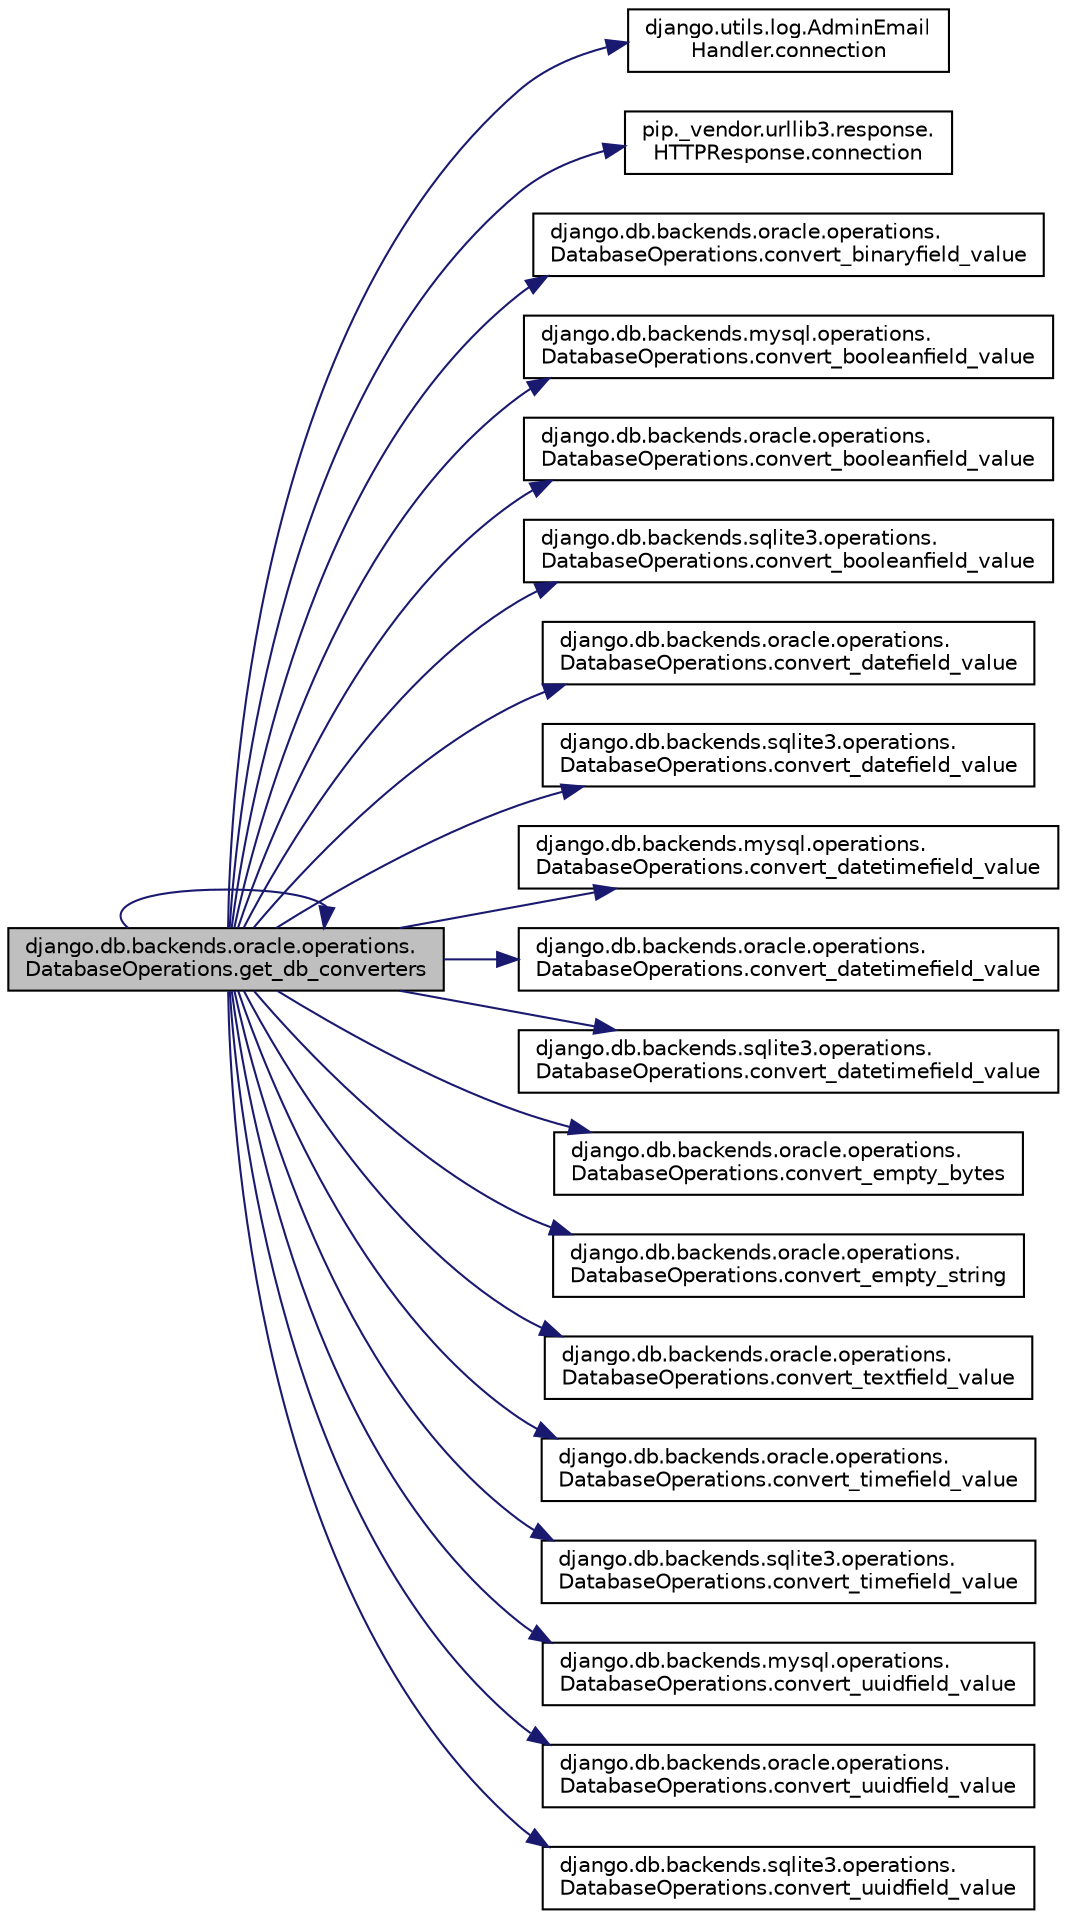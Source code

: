 digraph "django.db.backends.oracle.operations.DatabaseOperations.get_db_converters"
{
 // LATEX_PDF_SIZE
  edge [fontname="Helvetica",fontsize="10",labelfontname="Helvetica",labelfontsize="10"];
  node [fontname="Helvetica",fontsize="10",shape=record];
  rankdir="LR";
  Node1 [label="django.db.backends.oracle.operations.\lDatabaseOperations.get_db_converters",height=0.2,width=0.4,color="black", fillcolor="grey75", style="filled", fontcolor="black",tooltip=" "];
  Node1 -> Node2 [color="midnightblue",fontsize="10",style="solid",fontname="Helvetica"];
  Node2 [label="django.utils.log.AdminEmail\lHandler.connection",height=0.2,width=0.4,color="black", fillcolor="white", style="filled",URL="$d9/d6a/classdjango_1_1utils_1_1log_1_1_admin_email_handler.html#a07baeac3b7b8c28175cfd3a4a55ba9b5",tooltip=" "];
  Node1 -> Node3 [color="midnightblue",fontsize="10",style="solid",fontname="Helvetica"];
  Node3 [label="pip._vendor.urllib3.response.\lHTTPResponse.connection",height=0.2,width=0.4,color="black", fillcolor="white", style="filled",URL="$dd/d5a/classpip_1_1__vendor_1_1urllib3_1_1response_1_1_h_t_t_p_response.html#a27a88449c366048b39e0a46f78381f1a",tooltip=" "];
  Node1 -> Node4 [color="midnightblue",fontsize="10",style="solid",fontname="Helvetica"];
  Node4 [label="django.db.backends.oracle.operations.\lDatabaseOperations.convert_binaryfield_value",height=0.2,width=0.4,color="black", fillcolor="white", style="filled",URL="$da/dc4/classdjango_1_1db_1_1backends_1_1oracle_1_1operations_1_1_database_operations.html#a977fe69c3478bc83e573e3d88c5e2c53",tooltip=" "];
  Node1 -> Node5 [color="midnightblue",fontsize="10",style="solid",fontname="Helvetica"];
  Node5 [label="django.db.backends.mysql.operations.\lDatabaseOperations.convert_booleanfield_value",height=0.2,width=0.4,color="black", fillcolor="white", style="filled",URL="$d6/d0c/classdjango_1_1db_1_1backends_1_1mysql_1_1operations_1_1_database_operations.html#a013f6676a179656ed72e29ab13941615",tooltip=" "];
  Node1 -> Node6 [color="midnightblue",fontsize="10",style="solid",fontname="Helvetica"];
  Node6 [label="django.db.backends.oracle.operations.\lDatabaseOperations.convert_booleanfield_value",height=0.2,width=0.4,color="black", fillcolor="white", style="filled",URL="$da/dc4/classdjango_1_1db_1_1backends_1_1oracle_1_1operations_1_1_database_operations.html#a165372d4b91484f8f53ed3a9799eed91",tooltip=" "];
  Node1 -> Node7 [color="midnightblue",fontsize="10",style="solid",fontname="Helvetica"];
  Node7 [label="django.db.backends.sqlite3.operations.\lDatabaseOperations.convert_booleanfield_value",height=0.2,width=0.4,color="black", fillcolor="white", style="filled",URL="$da/d34/classdjango_1_1db_1_1backends_1_1sqlite3_1_1operations_1_1_database_operations.html#ae8ba2a692d164c373ba14b02358f2c03",tooltip=" "];
  Node1 -> Node8 [color="midnightblue",fontsize="10",style="solid",fontname="Helvetica"];
  Node8 [label="django.db.backends.oracle.operations.\lDatabaseOperations.convert_datefield_value",height=0.2,width=0.4,color="black", fillcolor="white", style="filled",URL="$da/dc4/classdjango_1_1db_1_1backends_1_1oracle_1_1operations_1_1_database_operations.html#aca3589dd301b4af278625e0de3a2a678",tooltip=" "];
  Node1 -> Node9 [color="midnightblue",fontsize="10",style="solid",fontname="Helvetica"];
  Node9 [label="django.db.backends.sqlite3.operations.\lDatabaseOperations.convert_datefield_value",height=0.2,width=0.4,color="black", fillcolor="white", style="filled",URL="$da/d34/classdjango_1_1db_1_1backends_1_1sqlite3_1_1operations_1_1_database_operations.html#a9a9d8ea74215acbfbb704c53a751bfe8",tooltip=" "];
  Node1 -> Node10 [color="midnightblue",fontsize="10",style="solid",fontname="Helvetica"];
  Node10 [label="django.db.backends.mysql.operations.\lDatabaseOperations.convert_datetimefield_value",height=0.2,width=0.4,color="black", fillcolor="white", style="filled",URL="$d6/d0c/classdjango_1_1db_1_1backends_1_1mysql_1_1operations_1_1_database_operations.html#a167d5ad9b6c37dc7fd5fa8e031b3dbdd",tooltip=" "];
  Node1 -> Node11 [color="midnightblue",fontsize="10",style="solid",fontname="Helvetica"];
  Node11 [label="django.db.backends.oracle.operations.\lDatabaseOperations.convert_datetimefield_value",height=0.2,width=0.4,color="black", fillcolor="white", style="filled",URL="$da/dc4/classdjango_1_1db_1_1backends_1_1oracle_1_1operations_1_1_database_operations.html#a7a94fb7df80d3760c0a9318474db9380",tooltip=" "];
  Node1 -> Node12 [color="midnightblue",fontsize="10",style="solid",fontname="Helvetica"];
  Node12 [label="django.db.backends.sqlite3.operations.\lDatabaseOperations.convert_datetimefield_value",height=0.2,width=0.4,color="black", fillcolor="white", style="filled",URL="$da/d34/classdjango_1_1db_1_1backends_1_1sqlite3_1_1operations_1_1_database_operations.html#a44a2152a8cfb6ca61869079f505a68a7",tooltip=" "];
  Node1 -> Node13 [color="midnightblue",fontsize="10",style="solid",fontname="Helvetica"];
  Node13 [label="django.db.backends.oracle.operations.\lDatabaseOperations.convert_empty_bytes",height=0.2,width=0.4,color="black", fillcolor="white", style="filled",URL="$da/dc4/classdjango_1_1db_1_1backends_1_1oracle_1_1operations_1_1_database_operations.html#a816c4ac32b8f69db8cf0d9d792fd7fa4",tooltip=" "];
  Node1 -> Node14 [color="midnightblue",fontsize="10",style="solid",fontname="Helvetica"];
  Node14 [label="django.db.backends.oracle.operations.\lDatabaseOperations.convert_empty_string",height=0.2,width=0.4,color="black", fillcolor="white", style="filled",URL="$da/dc4/classdjango_1_1db_1_1backends_1_1oracle_1_1operations_1_1_database_operations.html#a3a2026e50819fd6e9141fc82141dcd53",tooltip=" "];
  Node1 -> Node15 [color="midnightblue",fontsize="10",style="solid",fontname="Helvetica"];
  Node15 [label="django.db.backends.oracle.operations.\lDatabaseOperations.convert_textfield_value",height=0.2,width=0.4,color="black", fillcolor="white", style="filled",URL="$da/dc4/classdjango_1_1db_1_1backends_1_1oracle_1_1operations_1_1_database_operations.html#aea5678e265861e8c2bbb5604b0c44137",tooltip=" "];
  Node1 -> Node16 [color="midnightblue",fontsize="10",style="solid",fontname="Helvetica"];
  Node16 [label="django.db.backends.oracle.operations.\lDatabaseOperations.convert_timefield_value",height=0.2,width=0.4,color="black", fillcolor="white", style="filled",URL="$da/dc4/classdjango_1_1db_1_1backends_1_1oracle_1_1operations_1_1_database_operations.html#ab8d2d9d45b1c3ec7a18bd833a80ce8dc",tooltip=" "];
  Node1 -> Node17 [color="midnightblue",fontsize="10",style="solid",fontname="Helvetica"];
  Node17 [label="django.db.backends.sqlite3.operations.\lDatabaseOperations.convert_timefield_value",height=0.2,width=0.4,color="black", fillcolor="white", style="filled",URL="$da/d34/classdjango_1_1db_1_1backends_1_1sqlite3_1_1operations_1_1_database_operations.html#a6b131a130faeb046e44fe20222378d6b",tooltip=" "];
  Node1 -> Node18 [color="midnightblue",fontsize="10",style="solid",fontname="Helvetica"];
  Node18 [label="django.db.backends.mysql.operations.\lDatabaseOperations.convert_uuidfield_value",height=0.2,width=0.4,color="black", fillcolor="white", style="filled",URL="$d6/d0c/classdjango_1_1db_1_1backends_1_1mysql_1_1operations_1_1_database_operations.html#a7701420c2ef7c8973e6ae3a9d2bb1f3d",tooltip=" "];
  Node1 -> Node19 [color="midnightblue",fontsize="10",style="solid",fontname="Helvetica"];
  Node19 [label="django.db.backends.oracle.operations.\lDatabaseOperations.convert_uuidfield_value",height=0.2,width=0.4,color="black", fillcolor="white", style="filled",URL="$da/dc4/classdjango_1_1db_1_1backends_1_1oracle_1_1operations_1_1_database_operations.html#af721f254e2e06f125ef6e6a7f8a99587",tooltip=" "];
  Node1 -> Node20 [color="midnightblue",fontsize="10",style="solid",fontname="Helvetica"];
  Node20 [label="django.db.backends.sqlite3.operations.\lDatabaseOperations.convert_uuidfield_value",height=0.2,width=0.4,color="black", fillcolor="white", style="filled",URL="$da/d34/classdjango_1_1db_1_1backends_1_1sqlite3_1_1operations_1_1_database_operations.html#aec270f2313d12a28aaa2262a83af7c23",tooltip=" "];
  Node1 -> Node1 [color="midnightblue",fontsize="10",style="solid",fontname="Helvetica"];
}
